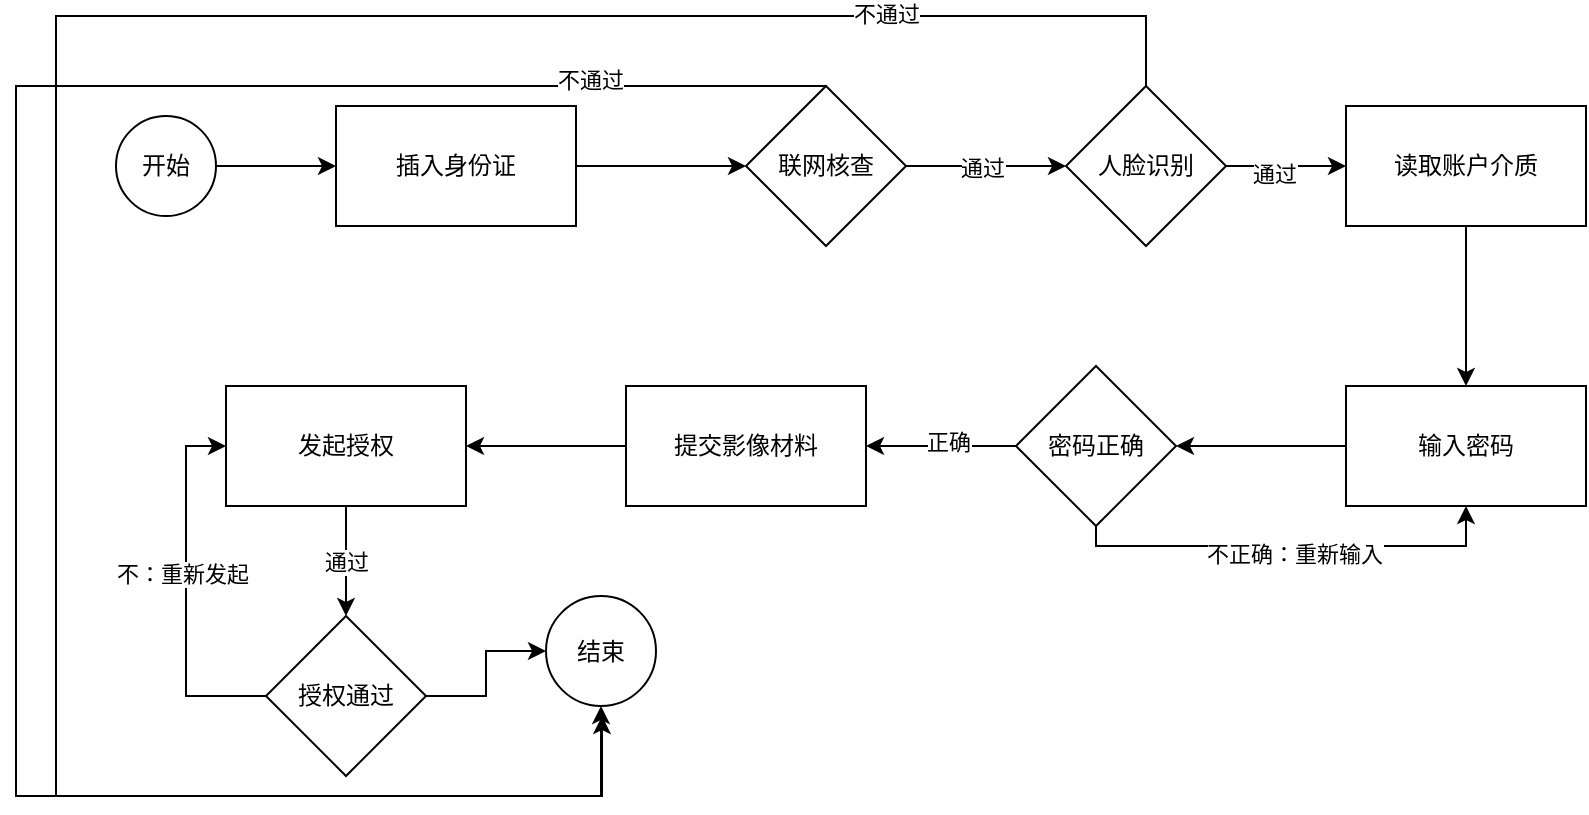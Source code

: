 <mxfile version="25.0.3">
  <diagram name="第 1 页" id="KlER4jMWqLEADxzepGhq">
    <mxGraphModel dx="1666" dy="747" grid="1" gridSize="10" guides="1" tooltips="1" connect="1" arrows="1" fold="1" page="1" pageScale="1" pageWidth="827" pageHeight="1169" math="0" shadow="0">
      <root>
        <mxCell id="0" />
        <mxCell id="1" parent="0" />
        <mxCell id="2QBvfWVRScokN3zeO-RB-6" value="" style="edgeStyle=orthogonalEdgeStyle;rounded=0;orthogonalLoop=1;jettySize=auto;html=1;" edge="1" parent="1" source="2QBvfWVRScokN3zeO-RB-1" target="2QBvfWVRScokN3zeO-RB-5">
          <mxGeometry relative="1" as="geometry" />
        </mxCell>
        <mxCell id="2QBvfWVRScokN3zeO-RB-1" value="开始" style="ellipse;whiteSpace=wrap;html=1;aspect=fixed;" vertex="1" parent="1">
          <mxGeometry x="70" y="110" width="50" height="50" as="geometry" />
        </mxCell>
        <mxCell id="2QBvfWVRScokN3zeO-RB-10" value="" style="edgeStyle=orthogonalEdgeStyle;rounded=0;orthogonalLoop=1;jettySize=auto;html=1;" edge="1" parent="1" source="2QBvfWVRScokN3zeO-RB-5" target="2QBvfWVRScokN3zeO-RB-9">
          <mxGeometry relative="1" as="geometry" />
        </mxCell>
        <mxCell id="2QBvfWVRScokN3zeO-RB-5" value="插入身份证" style="whiteSpace=wrap;html=1;" vertex="1" parent="1">
          <mxGeometry x="180" y="105" width="120" height="60" as="geometry" />
        </mxCell>
        <mxCell id="2QBvfWVRScokN3zeO-RB-12" value="" style="edgeStyle=orthogonalEdgeStyle;rounded=0;orthogonalLoop=1;jettySize=auto;html=1;" edge="1" parent="1" source="2QBvfWVRScokN3zeO-RB-9" target="2QBvfWVRScokN3zeO-RB-11">
          <mxGeometry relative="1" as="geometry" />
        </mxCell>
        <mxCell id="2QBvfWVRScokN3zeO-RB-36" value="通过" style="edgeLabel;html=1;align=center;verticalAlign=middle;resizable=0;points=[];" vertex="1" connectable="0" parent="2QBvfWVRScokN3zeO-RB-12">
          <mxGeometry x="-0.05" y="-1" relative="1" as="geometry">
            <mxPoint as="offset" />
          </mxGeometry>
        </mxCell>
        <mxCell id="2QBvfWVRScokN3zeO-RB-41" style="edgeStyle=orthogonalEdgeStyle;rounded=0;orthogonalLoop=1;jettySize=auto;html=1;exitX=0.5;exitY=0;exitDx=0;exitDy=0;" edge="1" parent="1" source="2QBvfWVRScokN3zeO-RB-9">
          <mxGeometry relative="1" as="geometry">
            <mxPoint x="385" y="127" as="sourcePoint" />
            <mxPoint x="313" y="410" as="targetPoint" />
            <Array as="points">
              <mxPoint x="20" y="95" />
              <mxPoint x="20" y="450" />
              <mxPoint x="313" y="450" />
            </Array>
          </mxGeometry>
        </mxCell>
        <mxCell id="2QBvfWVRScokN3zeO-RB-42" value="不通过" style="edgeLabel;html=1;align=center;verticalAlign=middle;resizable=0;points=[];" vertex="1" connectable="0" parent="2QBvfWVRScokN3zeO-RB-41">
          <mxGeometry x="-0.784" y="-3" relative="1" as="geometry">
            <mxPoint as="offset" />
          </mxGeometry>
        </mxCell>
        <mxCell id="2QBvfWVRScokN3zeO-RB-9" value="联网核查" style="rhombus;whiteSpace=wrap;html=1;" vertex="1" parent="1">
          <mxGeometry x="385" y="95" width="80" height="80" as="geometry" />
        </mxCell>
        <mxCell id="2QBvfWVRScokN3zeO-RB-14" value="" style="edgeStyle=orthogonalEdgeStyle;rounded=0;orthogonalLoop=1;jettySize=auto;html=1;" edge="1" parent="1" source="2QBvfWVRScokN3zeO-RB-11" target="2QBvfWVRScokN3zeO-RB-13">
          <mxGeometry relative="1" as="geometry" />
        </mxCell>
        <mxCell id="2QBvfWVRScokN3zeO-RB-37" value="通过" style="edgeLabel;html=1;align=center;verticalAlign=middle;resizable=0;points=[];" vertex="1" connectable="0" parent="2QBvfWVRScokN3zeO-RB-14">
          <mxGeometry x="-0.2" y="-4" relative="1" as="geometry">
            <mxPoint as="offset" />
          </mxGeometry>
        </mxCell>
        <mxCell id="2QBvfWVRScokN3zeO-RB-43" style="edgeStyle=orthogonalEdgeStyle;rounded=0;orthogonalLoop=1;jettySize=auto;html=1;entryX=0.5;entryY=1;entryDx=0;entryDy=0;" edge="1" parent="1" source="2QBvfWVRScokN3zeO-RB-11" target="2QBvfWVRScokN3zeO-RB-32">
          <mxGeometry relative="1" as="geometry">
            <Array as="points">
              <mxPoint x="585" y="60" />
              <mxPoint x="40" y="60" />
              <mxPoint x="40" y="450" />
              <mxPoint x="313" y="450" />
            </Array>
          </mxGeometry>
        </mxCell>
        <mxCell id="2QBvfWVRScokN3zeO-RB-44" value="不通过" style="edgeLabel;html=1;align=center;verticalAlign=middle;resizable=0;points=[];" vertex="1" connectable="0" parent="2QBvfWVRScokN3zeO-RB-43">
          <mxGeometry x="-0.744" y="-1" relative="1" as="geometry">
            <mxPoint as="offset" />
          </mxGeometry>
        </mxCell>
        <mxCell id="2QBvfWVRScokN3zeO-RB-11" value="人脸识别" style="rhombus;whiteSpace=wrap;html=1;" vertex="1" parent="1">
          <mxGeometry x="545" y="95" width="80" height="80" as="geometry" />
        </mxCell>
        <mxCell id="2QBvfWVRScokN3zeO-RB-16" value="" style="edgeStyle=orthogonalEdgeStyle;rounded=0;orthogonalLoop=1;jettySize=auto;html=1;" edge="1" parent="1" source="2QBvfWVRScokN3zeO-RB-13" target="2QBvfWVRScokN3zeO-RB-15">
          <mxGeometry relative="1" as="geometry" />
        </mxCell>
        <mxCell id="2QBvfWVRScokN3zeO-RB-13" value="读取账户介质" style="whiteSpace=wrap;html=1;" vertex="1" parent="1">
          <mxGeometry x="685" y="105" width="120" height="60" as="geometry" />
        </mxCell>
        <mxCell id="2QBvfWVRScokN3zeO-RB-18" value="" style="edgeStyle=orthogonalEdgeStyle;rounded=0;orthogonalLoop=1;jettySize=auto;html=1;" edge="1" parent="1" source="2QBvfWVRScokN3zeO-RB-15" target="2QBvfWVRScokN3zeO-RB-17">
          <mxGeometry relative="1" as="geometry" />
        </mxCell>
        <mxCell id="2QBvfWVRScokN3zeO-RB-15" value="输入密码" style="whiteSpace=wrap;html=1;" vertex="1" parent="1">
          <mxGeometry x="685" y="245" width="120" height="60" as="geometry" />
        </mxCell>
        <mxCell id="2QBvfWVRScokN3zeO-RB-20" style="edgeStyle=orthogonalEdgeStyle;rounded=0;orthogonalLoop=1;jettySize=auto;html=1;entryX=0.5;entryY=1;entryDx=0;entryDy=0;exitX=0.5;exitY=1;exitDx=0;exitDy=0;" edge="1" parent="1" source="2QBvfWVRScokN3zeO-RB-17" target="2QBvfWVRScokN3zeO-RB-15">
          <mxGeometry relative="1" as="geometry">
            <Array as="points">
              <mxPoint x="560" y="325" />
              <mxPoint x="745" y="325" />
            </Array>
          </mxGeometry>
        </mxCell>
        <mxCell id="2QBvfWVRScokN3zeO-RB-21" value="不正确：重新输入" style="edgeLabel;html=1;align=center;verticalAlign=middle;resizable=0;points=[];" vertex="1" connectable="0" parent="2QBvfWVRScokN3zeO-RB-20">
          <mxGeometry x="0.009" y="-4" relative="1" as="geometry">
            <mxPoint as="offset" />
          </mxGeometry>
        </mxCell>
        <mxCell id="2QBvfWVRScokN3zeO-RB-23" value="" style="edgeStyle=orthogonalEdgeStyle;rounded=0;orthogonalLoop=1;jettySize=auto;html=1;" edge="1" parent="1" source="2QBvfWVRScokN3zeO-RB-17" target="2QBvfWVRScokN3zeO-RB-22">
          <mxGeometry relative="1" as="geometry" />
        </mxCell>
        <mxCell id="2QBvfWVRScokN3zeO-RB-38" value="正确" style="edgeLabel;html=1;align=center;verticalAlign=middle;resizable=0;points=[];" vertex="1" connectable="0" parent="2QBvfWVRScokN3zeO-RB-23">
          <mxGeometry x="-0.1" y="-2" relative="1" as="geometry">
            <mxPoint as="offset" />
          </mxGeometry>
        </mxCell>
        <mxCell id="2QBvfWVRScokN3zeO-RB-17" value="密码正确" style="rhombus;whiteSpace=wrap;html=1;" vertex="1" parent="1">
          <mxGeometry x="520" y="235" width="80" height="80" as="geometry" />
        </mxCell>
        <mxCell id="2QBvfWVRScokN3zeO-RB-27" value="" style="edgeStyle=orthogonalEdgeStyle;rounded=0;orthogonalLoop=1;jettySize=auto;html=1;" edge="1" parent="1" source="2QBvfWVRScokN3zeO-RB-22" target="2QBvfWVRScokN3zeO-RB-26">
          <mxGeometry relative="1" as="geometry" />
        </mxCell>
        <mxCell id="2QBvfWVRScokN3zeO-RB-22" value="提交影像材料" style="whiteSpace=wrap;html=1;" vertex="1" parent="1">
          <mxGeometry x="325" y="245" width="120" height="60" as="geometry" />
        </mxCell>
        <mxCell id="2QBvfWVRScokN3zeO-RB-29" value="" style="edgeStyle=orthogonalEdgeStyle;rounded=0;orthogonalLoop=1;jettySize=auto;html=1;" edge="1" parent="1" source="2QBvfWVRScokN3zeO-RB-26" target="2QBvfWVRScokN3zeO-RB-28">
          <mxGeometry relative="1" as="geometry" />
        </mxCell>
        <mxCell id="2QBvfWVRScokN3zeO-RB-39" value="通过" style="edgeLabel;html=1;align=center;verticalAlign=middle;resizable=0;points=[];" vertex="1" connectable="0" parent="2QBvfWVRScokN3zeO-RB-29">
          <mxGeometry x="0.018" relative="1" as="geometry">
            <mxPoint as="offset" />
          </mxGeometry>
        </mxCell>
        <mxCell id="2QBvfWVRScokN3zeO-RB-26" value="发起授权" style="whiteSpace=wrap;html=1;" vertex="1" parent="1">
          <mxGeometry x="125" y="245" width="120" height="60" as="geometry" />
        </mxCell>
        <mxCell id="2QBvfWVRScokN3zeO-RB-33" value="" style="edgeStyle=orthogonalEdgeStyle;rounded=0;orthogonalLoop=1;jettySize=auto;html=1;" edge="1" parent="1" source="2QBvfWVRScokN3zeO-RB-28" target="2QBvfWVRScokN3zeO-RB-32">
          <mxGeometry relative="1" as="geometry" />
        </mxCell>
        <mxCell id="2QBvfWVRScokN3zeO-RB-34" style="edgeStyle=orthogonalEdgeStyle;rounded=0;orthogonalLoop=1;jettySize=auto;html=1;entryX=0;entryY=0.5;entryDx=0;entryDy=0;" edge="1" parent="1" source="2QBvfWVRScokN3zeO-RB-28" target="2QBvfWVRScokN3zeO-RB-26">
          <mxGeometry relative="1" as="geometry">
            <Array as="points">
              <mxPoint x="105" y="400" />
              <mxPoint x="105" y="275" />
            </Array>
          </mxGeometry>
        </mxCell>
        <mxCell id="2QBvfWVRScokN3zeO-RB-35" value="不：重新发起" style="edgeLabel;html=1;align=center;verticalAlign=middle;resizable=0;points=[];" vertex="1" connectable="0" parent="2QBvfWVRScokN3zeO-RB-34">
          <mxGeometry x="0.092" y="2" relative="1" as="geometry">
            <mxPoint as="offset" />
          </mxGeometry>
        </mxCell>
        <mxCell id="2QBvfWVRScokN3zeO-RB-28" value="授权通过" style="rhombus;whiteSpace=wrap;html=1;" vertex="1" parent="1">
          <mxGeometry x="145" y="360" width="80" height="80" as="geometry" />
        </mxCell>
        <mxCell id="2QBvfWVRScokN3zeO-RB-32" value="结束" style="ellipse;whiteSpace=wrap;html=1;" vertex="1" parent="1">
          <mxGeometry x="285" y="350" width="55" height="55" as="geometry" />
        </mxCell>
      </root>
    </mxGraphModel>
  </diagram>
</mxfile>
